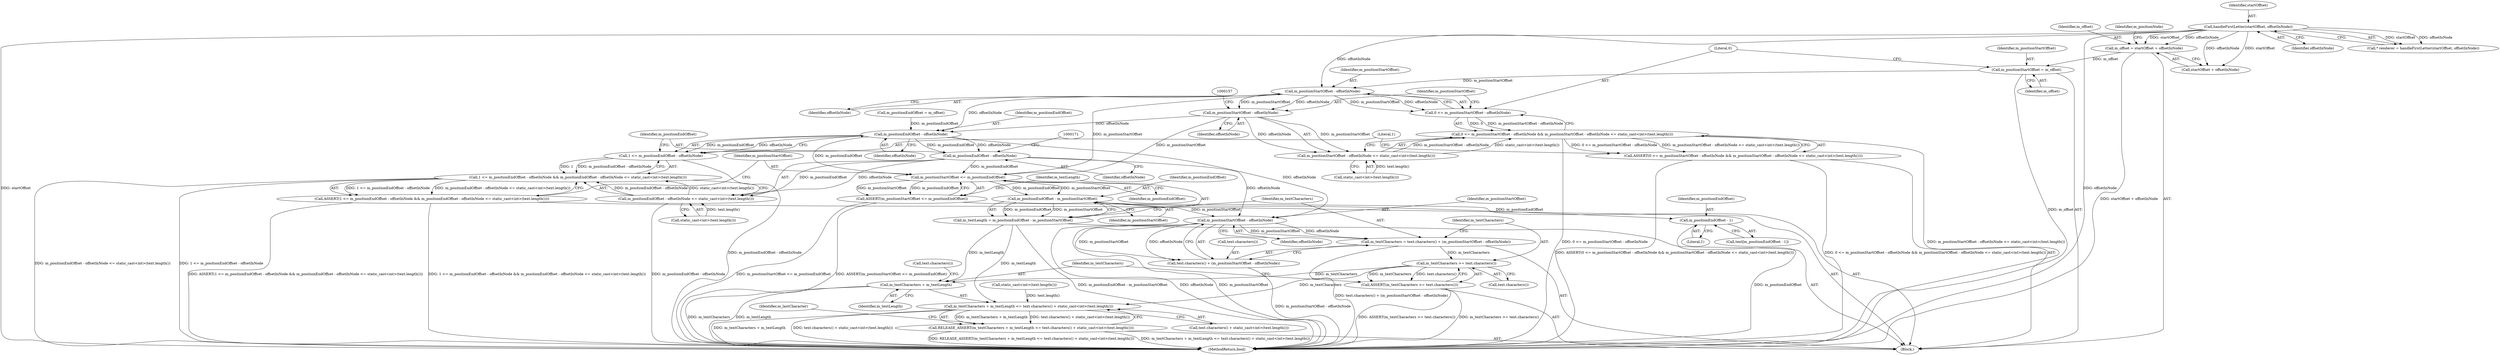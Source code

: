 digraph "0_Chrome_09fbb829eab7ee25e90bb4e9c2f4973c6c62d0f3@integer" {
"1000134" [label="(Call,m_offset = startOffset + offsetInNode)"];
"1000110" [label="(Call,handleFirstLetter(startOffset, offsetInNode))"];
"1000142" [label="(Call,m_positionStartOffset = m_offset)"];
"1000149" [label="(Call,m_positionStartOffset - offsetInNode)"];
"1000147" [label="(Call,0 <= m_positionStartOffset - offsetInNode)"];
"1000146" [label="(Call,0 <= m_positionStartOffset - offsetInNode && m_positionStartOffset - offsetInNode <= static_cast<int>(text.length()))"];
"1000145" [label="(Call,ASSERT(0 <= m_positionStartOffset - offsetInNode && m_positionStartOffset - offsetInNode <= static_cast<int>(text.length())))"];
"1000153" [label="(Call,m_positionStartOffset - offsetInNode)"];
"1000152" [label="(Call,m_positionStartOffset - offsetInNode <= static_cast<int>(text.length()))"];
"1000163" [label="(Call,m_positionEndOffset - offsetInNode)"];
"1000161" [label="(Call,1 <= m_positionEndOffset - offsetInNode)"];
"1000160" [label="(Call,1 <= m_positionEndOffset - offsetInNode && m_positionEndOffset - offsetInNode <= static_cast<int>(text.length()))"];
"1000159" [label="(Call,ASSERT(1 <= m_positionEndOffset - offsetInNode && m_positionEndOffset - offsetInNode <= static_cast<int>(text.length())))"];
"1000167" [label="(Call,m_positionEndOffset - offsetInNode)"];
"1000166" [label="(Call,m_positionEndOffset - offsetInNode <= static_cast<int>(text.length()))"];
"1000174" [label="(Call,m_positionStartOffset <= m_positionEndOffset)"];
"1000173" [label="(Call,ASSERT(m_positionStartOffset <= m_positionEndOffset))"];
"1000179" [label="(Call,m_positionEndOffset - m_positionStartOffset)"];
"1000177" [label="(Call,m_textLength = m_positionEndOffset - m_positionStartOffset)"];
"1000194" [label="(Call,m_textCharacters + m_textLength <= text.characters() + static_cast<int>(text.length()))"];
"1000193" [label="(Call,RELEASE_ASSERT(m_textCharacters + m_textLength <= text.characters() + static_cast<int>(text.length())))"];
"1000195" [label="(Call,m_textCharacters + m_textLength)"];
"1000186" [label="(Call,m_positionStartOffset - offsetInNode)"];
"1000182" [label="(Call,m_textCharacters = text.characters() + (m_positionStartOffset - offsetInNode))"];
"1000190" [label="(Call,m_textCharacters >= text.characters())"];
"1000189" [label="(Call,ASSERT(m_textCharacters >= text.characters()))"];
"1000184" [label="(Call,text.characters() + (m_positionStartOffset - offsetInNode))"];
"1000207" [label="(Call,m_positionEndOffset - 1)"];
"1000131" [label="(Call,m_positionEndOffset = m_offset)"];
"1000167" [label="(Call,m_positionEndOffset - offsetInNode)"];
"1000183" [label="(Identifier,m_textCharacters)"];
"1000145" [label="(Call,ASSERT(0 <= m_positionStartOffset - offsetInNode && m_positionStartOffset - offsetInNode <= static_cast<int>(text.length())))"];
"1000173" [label="(Call,ASSERT(m_positionStartOffset <= m_positionEndOffset))"];
"1000179" [label="(Call,m_positionEndOffset - m_positionStartOffset)"];
"1000182" [label="(Call,m_textCharacters = text.characters() + (m_positionStartOffset - offsetInNode))"];
"1000213" [label="(MethodReturn,bool)"];
"1000168" [label="(Identifier,m_positionEndOffset)"];
"1000169" [label="(Identifier,offsetInNode)"];
"1000159" [label="(Call,ASSERT(1 <= m_positionEndOffset - offsetInNode && m_positionEndOffset - offsetInNode <= static_cast<int>(text.length())))"];
"1000151" [label="(Identifier,offsetInNode)"];
"1000111" [label="(Identifier,startOffset)"];
"1000143" [label="(Identifier,m_positionStartOffset)"];
"1000189" [label="(Call,ASSERT(m_textCharacters >= text.characters()))"];
"1000155" [label="(Identifier,offsetInNode)"];
"1000175" [label="(Identifier,m_positionStartOffset)"];
"1000153" [label="(Call,m_positionStartOffset - offsetInNode)"];
"1000150" [label="(Identifier,m_positionStartOffset)"];
"1000152" [label="(Call,m_positionStartOffset - offsetInNode <= static_cast<int>(text.length()))"];
"1000156" [label="(Call,static_cast<int>(text.length()))"];
"1000101" [label="(Block,)"];
"1000174" [label="(Call,m_positionStartOffset <= m_positionEndOffset)"];
"1000194" [label="(Call,m_textCharacters + m_textLength <= text.characters() + static_cast<int>(text.length()))"];
"1000140" [label="(Identifier,m_positionNode)"];
"1000163" [label="(Call,m_positionEndOffset - offsetInNode)"];
"1000162" [label="(Literal,1)"];
"1000136" [label="(Call,startOffset + offsetInNode)"];
"1000198" [label="(Call,text.characters() + static_cast<int>(text.length()))"];
"1000190" [label="(Call,m_textCharacters >= text.characters())"];
"1000160" [label="(Call,1 <= m_positionEndOffset - offsetInNode && m_positionEndOffset - offsetInNode <= static_cast<int>(text.length()))"];
"1000195" [label="(Call,m_textCharacters + m_textLength)"];
"1000176" [label="(Identifier,m_positionEndOffset)"];
"1000181" [label="(Identifier,m_positionStartOffset)"];
"1000165" [label="(Identifier,offsetInNode)"];
"1000191" [label="(Identifier,m_textCharacters)"];
"1000166" [label="(Call,m_positionEndOffset - offsetInNode <= static_cast<int>(text.length()))"];
"1000134" [label="(Call,m_offset = startOffset + offsetInNode)"];
"1000188" [label="(Identifier,offsetInNode)"];
"1000187" [label="(Identifier,m_positionStartOffset)"];
"1000135" [label="(Identifier,m_offset)"];
"1000110" [label="(Call,handleFirstLetter(startOffset, offsetInNode))"];
"1000196" [label="(Identifier,m_textCharacters)"];
"1000209" [label="(Literal,1)"];
"1000154" [label="(Identifier,m_positionStartOffset)"];
"1000185" [label="(Call,text.characters())"];
"1000200" [label="(Call,static_cast<int>(text.length()))"];
"1000177" [label="(Call,m_textLength = m_positionEndOffset - m_positionStartOffset)"];
"1000192" [label="(Call,text.characters())"];
"1000147" [label="(Call,0 <= m_positionStartOffset - offsetInNode)"];
"1000170" [label="(Call,static_cast<int>(text.length()))"];
"1000144" [label="(Identifier,m_offset)"];
"1000164" [label="(Identifier,m_positionEndOffset)"];
"1000186" [label="(Call,m_positionStartOffset - offsetInNode)"];
"1000149" [label="(Call,m_positionStartOffset - offsetInNode)"];
"1000180" [label="(Identifier,m_positionEndOffset)"];
"1000112" [label="(Identifier,offsetInNode)"];
"1000178" [label="(Identifier,m_textLength)"];
"1000146" [label="(Call,0 <= m_positionStartOffset - offsetInNode && m_positionStartOffset - offsetInNode <= static_cast<int>(text.length()))"];
"1000205" [label="(Call,text[m_positionEndOffset - 1])"];
"1000142" [label="(Call,m_positionStartOffset = m_offset)"];
"1000108" [label="(Call,* renderer = handleFirstLetter(startOffset, offsetInNode))"];
"1000161" [label="(Call,1 <= m_positionEndOffset - offsetInNode)"];
"1000148" [label="(Literal,0)"];
"1000193" [label="(Call,RELEASE_ASSERT(m_textCharacters + m_textLength <= text.characters() + static_cast<int>(text.length())))"];
"1000207" [label="(Call,m_positionEndOffset - 1)"];
"1000204" [label="(Identifier,m_lastCharacter)"];
"1000197" [label="(Identifier,m_textLength)"];
"1000199" [label="(Call,text.characters())"];
"1000208" [label="(Identifier,m_positionEndOffset)"];
"1000184" [label="(Call,text.characters() + (m_positionStartOffset - offsetInNode))"];
"1000134" -> "1000101"  [label="AST: "];
"1000134" -> "1000136"  [label="CFG: "];
"1000135" -> "1000134"  [label="AST: "];
"1000136" -> "1000134"  [label="AST: "];
"1000140" -> "1000134"  [label="CFG: "];
"1000134" -> "1000213"  [label="DDG: startOffset + offsetInNode"];
"1000110" -> "1000134"  [label="DDG: startOffset"];
"1000110" -> "1000134"  [label="DDG: offsetInNode"];
"1000134" -> "1000142"  [label="DDG: m_offset"];
"1000110" -> "1000108"  [label="AST: "];
"1000110" -> "1000112"  [label="CFG: "];
"1000111" -> "1000110"  [label="AST: "];
"1000112" -> "1000110"  [label="AST: "];
"1000108" -> "1000110"  [label="CFG: "];
"1000110" -> "1000213"  [label="DDG: offsetInNode"];
"1000110" -> "1000213"  [label="DDG: startOffset"];
"1000110" -> "1000108"  [label="DDG: startOffset"];
"1000110" -> "1000108"  [label="DDG: offsetInNode"];
"1000110" -> "1000136"  [label="DDG: startOffset"];
"1000110" -> "1000136"  [label="DDG: offsetInNode"];
"1000110" -> "1000149"  [label="DDG: offsetInNode"];
"1000142" -> "1000101"  [label="AST: "];
"1000142" -> "1000144"  [label="CFG: "];
"1000143" -> "1000142"  [label="AST: "];
"1000144" -> "1000142"  [label="AST: "];
"1000148" -> "1000142"  [label="CFG: "];
"1000142" -> "1000213"  [label="DDG: m_offset"];
"1000142" -> "1000149"  [label="DDG: m_positionStartOffset"];
"1000149" -> "1000147"  [label="AST: "];
"1000149" -> "1000151"  [label="CFG: "];
"1000150" -> "1000149"  [label="AST: "];
"1000151" -> "1000149"  [label="AST: "];
"1000147" -> "1000149"  [label="CFG: "];
"1000149" -> "1000147"  [label="DDG: m_positionStartOffset"];
"1000149" -> "1000147"  [label="DDG: offsetInNode"];
"1000149" -> "1000153"  [label="DDG: m_positionStartOffset"];
"1000149" -> "1000153"  [label="DDG: offsetInNode"];
"1000149" -> "1000163"  [label="DDG: offsetInNode"];
"1000149" -> "1000174"  [label="DDG: m_positionStartOffset"];
"1000147" -> "1000146"  [label="AST: "];
"1000148" -> "1000147"  [label="AST: "];
"1000154" -> "1000147"  [label="CFG: "];
"1000146" -> "1000147"  [label="CFG: "];
"1000147" -> "1000146"  [label="DDG: 0"];
"1000147" -> "1000146"  [label="DDG: m_positionStartOffset - offsetInNode"];
"1000146" -> "1000145"  [label="AST: "];
"1000146" -> "1000152"  [label="CFG: "];
"1000152" -> "1000146"  [label="AST: "];
"1000145" -> "1000146"  [label="CFG: "];
"1000146" -> "1000213"  [label="DDG: m_positionStartOffset - offsetInNode <= static_cast<int>(text.length())"];
"1000146" -> "1000213"  [label="DDG: 0 <= m_positionStartOffset - offsetInNode"];
"1000146" -> "1000145"  [label="DDG: 0 <= m_positionStartOffset - offsetInNode"];
"1000146" -> "1000145"  [label="DDG: m_positionStartOffset - offsetInNode <= static_cast<int>(text.length())"];
"1000152" -> "1000146"  [label="DDG: m_positionStartOffset - offsetInNode"];
"1000152" -> "1000146"  [label="DDG: static_cast<int>(text.length())"];
"1000145" -> "1000101"  [label="AST: "];
"1000162" -> "1000145"  [label="CFG: "];
"1000145" -> "1000213"  [label="DDG: ASSERT(0 <= m_positionStartOffset - offsetInNode && m_positionStartOffset - offsetInNode <= static_cast<int>(text.length()))"];
"1000145" -> "1000213"  [label="DDG: 0 <= m_positionStartOffset - offsetInNode && m_positionStartOffset - offsetInNode <= static_cast<int>(text.length())"];
"1000153" -> "1000152"  [label="AST: "];
"1000153" -> "1000155"  [label="CFG: "];
"1000154" -> "1000153"  [label="AST: "];
"1000155" -> "1000153"  [label="AST: "];
"1000157" -> "1000153"  [label="CFG: "];
"1000153" -> "1000152"  [label="DDG: m_positionStartOffset"];
"1000153" -> "1000152"  [label="DDG: offsetInNode"];
"1000153" -> "1000163"  [label="DDG: offsetInNode"];
"1000153" -> "1000174"  [label="DDG: m_positionStartOffset"];
"1000152" -> "1000156"  [label="CFG: "];
"1000156" -> "1000152"  [label="AST: "];
"1000156" -> "1000152"  [label="DDG: text.length()"];
"1000163" -> "1000161"  [label="AST: "];
"1000163" -> "1000165"  [label="CFG: "];
"1000164" -> "1000163"  [label="AST: "];
"1000165" -> "1000163"  [label="AST: "];
"1000161" -> "1000163"  [label="CFG: "];
"1000163" -> "1000161"  [label="DDG: m_positionEndOffset"];
"1000163" -> "1000161"  [label="DDG: offsetInNode"];
"1000131" -> "1000163"  [label="DDG: m_positionEndOffset"];
"1000163" -> "1000167"  [label="DDG: m_positionEndOffset"];
"1000163" -> "1000167"  [label="DDG: offsetInNode"];
"1000163" -> "1000174"  [label="DDG: m_positionEndOffset"];
"1000163" -> "1000186"  [label="DDG: offsetInNode"];
"1000161" -> "1000160"  [label="AST: "];
"1000162" -> "1000161"  [label="AST: "];
"1000168" -> "1000161"  [label="CFG: "];
"1000160" -> "1000161"  [label="CFG: "];
"1000161" -> "1000213"  [label="DDG: m_positionEndOffset - offsetInNode"];
"1000161" -> "1000160"  [label="DDG: 1"];
"1000161" -> "1000160"  [label="DDG: m_positionEndOffset - offsetInNode"];
"1000160" -> "1000159"  [label="AST: "];
"1000160" -> "1000166"  [label="CFG: "];
"1000166" -> "1000160"  [label="AST: "];
"1000159" -> "1000160"  [label="CFG: "];
"1000160" -> "1000213"  [label="DDG: m_positionEndOffset - offsetInNode <= static_cast<int>(text.length())"];
"1000160" -> "1000213"  [label="DDG: 1 <= m_positionEndOffset - offsetInNode"];
"1000160" -> "1000159"  [label="DDG: 1 <= m_positionEndOffset - offsetInNode"];
"1000160" -> "1000159"  [label="DDG: m_positionEndOffset - offsetInNode <= static_cast<int>(text.length())"];
"1000166" -> "1000160"  [label="DDG: m_positionEndOffset - offsetInNode"];
"1000166" -> "1000160"  [label="DDG: static_cast<int>(text.length())"];
"1000159" -> "1000101"  [label="AST: "];
"1000175" -> "1000159"  [label="CFG: "];
"1000159" -> "1000213"  [label="DDG: ASSERT(1 <= m_positionEndOffset - offsetInNode && m_positionEndOffset - offsetInNode <= static_cast<int>(text.length()))"];
"1000159" -> "1000213"  [label="DDG: 1 <= m_positionEndOffset - offsetInNode && m_positionEndOffset - offsetInNode <= static_cast<int>(text.length())"];
"1000167" -> "1000166"  [label="AST: "];
"1000167" -> "1000169"  [label="CFG: "];
"1000168" -> "1000167"  [label="AST: "];
"1000169" -> "1000167"  [label="AST: "];
"1000171" -> "1000167"  [label="CFG: "];
"1000167" -> "1000166"  [label="DDG: m_positionEndOffset"];
"1000167" -> "1000166"  [label="DDG: offsetInNode"];
"1000167" -> "1000174"  [label="DDG: m_positionEndOffset"];
"1000167" -> "1000186"  [label="DDG: offsetInNode"];
"1000166" -> "1000170"  [label="CFG: "];
"1000170" -> "1000166"  [label="AST: "];
"1000166" -> "1000213"  [label="DDG: m_positionEndOffset - offsetInNode"];
"1000170" -> "1000166"  [label="DDG: text.length()"];
"1000174" -> "1000173"  [label="AST: "];
"1000174" -> "1000176"  [label="CFG: "];
"1000175" -> "1000174"  [label="AST: "];
"1000176" -> "1000174"  [label="AST: "];
"1000173" -> "1000174"  [label="CFG: "];
"1000174" -> "1000173"  [label="DDG: m_positionStartOffset"];
"1000174" -> "1000173"  [label="DDG: m_positionEndOffset"];
"1000174" -> "1000179"  [label="DDG: m_positionEndOffset"];
"1000174" -> "1000179"  [label="DDG: m_positionStartOffset"];
"1000173" -> "1000101"  [label="AST: "];
"1000178" -> "1000173"  [label="CFG: "];
"1000173" -> "1000213"  [label="DDG: ASSERT(m_positionStartOffset <= m_positionEndOffset)"];
"1000173" -> "1000213"  [label="DDG: m_positionStartOffset <= m_positionEndOffset"];
"1000179" -> "1000177"  [label="AST: "];
"1000179" -> "1000181"  [label="CFG: "];
"1000180" -> "1000179"  [label="AST: "];
"1000181" -> "1000179"  [label="AST: "];
"1000177" -> "1000179"  [label="CFG: "];
"1000179" -> "1000177"  [label="DDG: m_positionEndOffset"];
"1000179" -> "1000177"  [label="DDG: m_positionStartOffset"];
"1000179" -> "1000186"  [label="DDG: m_positionStartOffset"];
"1000179" -> "1000207"  [label="DDG: m_positionEndOffset"];
"1000177" -> "1000101"  [label="AST: "];
"1000178" -> "1000177"  [label="AST: "];
"1000183" -> "1000177"  [label="CFG: "];
"1000177" -> "1000213"  [label="DDG: m_positionEndOffset - m_positionStartOffset"];
"1000177" -> "1000194"  [label="DDG: m_textLength"];
"1000177" -> "1000195"  [label="DDG: m_textLength"];
"1000194" -> "1000193"  [label="AST: "];
"1000194" -> "1000198"  [label="CFG: "];
"1000195" -> "1000194"  [label="AST: "];
"1000198" -> "1000194"  [label="AST: "];
"1000193" -> "1000194"  [label="CFG: "];
"1000194" -> "1000213"  [label="DDG: m_textCharacters + m_textLength"];
"1000194" -> "1000213"  [label="DDG: text.characters() + static_cast<int>(text.length())"];
"1000194" -> "1000193"  [label="DDG: m_textCharacters + m_textLength"];
"1000194" -> "1000193"  [label="DDG: text.characters() + static_cast<int>(text.length())"];
"1000190" -> "1000194"  [label="DDG: m_textCharacters"];
"1000200" -> "1000194"  [label="DDG: text.length()"];
"1000193" -> "1000101"  [label="AST: "];
"1000204" -> "1000193"  [label="CFG: "];
"1000193" -> "1000213"  [label="DDG: m_textCharacters + m_textLength <= text.characters() + static_cast<int>(text.length())"];
"1000193" -> "1000213"  [label="DDG: RELEASE_ASSERT(m_textCharacters + m_textLength <= text.characters() + static_cast<int>(text.length()))"];
"1000195" -> "1000197"  [label="CFG: "];
"1000196" -> "1000195"  [label="AST: "];
"1000197" -> "1000195"  [label="AST: "];
"1000199" -> "1000195"  [label="CFG: "];
"1000195" -> "1000213"  [label="DDG: m_textLength"];
"1000195" -> "1000213"  [label="DDG: m_textCharacters"];
"1000190" -> "1000195"  [label="DDG: m_textCharacters"];
"1000186" -> "1000184"  [label="AST: "];
"1000186" -> "1000188"  [label="CFG: "];
"1000187" -> "1000186"  [label="AST: "];
"1000188" -> "1000186"  [label="AST: "];
"1000184" -> "1000186"  [label="CFG: "];
"1000186" -> "1000213"  [label="DDG: offsetInNode"];
"1000186" -> "1000213"  [label="DDG: m_positionStartOffset"];
"1000186" -> "1000182"  [label="DDG: m_positionStartOffset"];
"1000186" -> "1000182"  [label="DDG: offsetInNode"];
"1000186" -> "1000184"  [label="DDG: m_positionStartOffset"];
"1000186" -> "1000184"  [label="DDG: offsetInNode"];
"1000182" -> "1000101"  [label="AST: "];
"1000182" -> "1000184"  [label="CFG: "];
"1000183" -> "1000182"  [label="AST: "];
"1000184" -> "1000182"  [label="AST: "];
"1000191" -> "1000182"  [label="CFG: "];
"1000182" -> "1000213"  [label="DDG: text.characters() + (m_positionStartOffset - offsetInNode)"];
"1000182" -> "1000190"  [label="DDG: m_textCharacters"];
"1000190" -> "1000189"  [label="AST: "];
"1000190" -> "1000192"  [label="CFG: "];
"1000191" -> "1000190"  [label="AST: "];
"1000192" -> "1000190"  [label="AST: "];
"1000189" -> "1000190"  [label="CFG: "];
"1000190" -> "1000189"  [label="DDG: m_textCharacters"];
"1000190" -> "1000189"  [label="DDG: text.characters()"];
"1000189" -> "1000101"  [label="AST: "];
"1000196" -> "1000189"  [label="CFG: "];
"1000189" -> "1000213"  [label="DDG: m_textCharacters >= text.characters()"];
"1000189" -> "1000213"  [label="DDG: ASSERT(m_textCharacters >= text.characters())"];
"1000185" -> "1000184"  [label="AST: "];
"1000184" -> "1000213"  [label="DDG: m_positionStartOffset - offsetInNode"];
"1000207" -> "1000205"  [label="AST: "];
"1000207" -> "1000209"  [label="CFG: "];
"1000208" -> "1000207"  [label="AST: "];
"1000209" -> "1000207"  [label="AST: "];
"1000205" -> "1000207"  [label="CFG: "];
"1000207" -> "1000213"  [label="DDG: m_positionEndOffset"];
}
